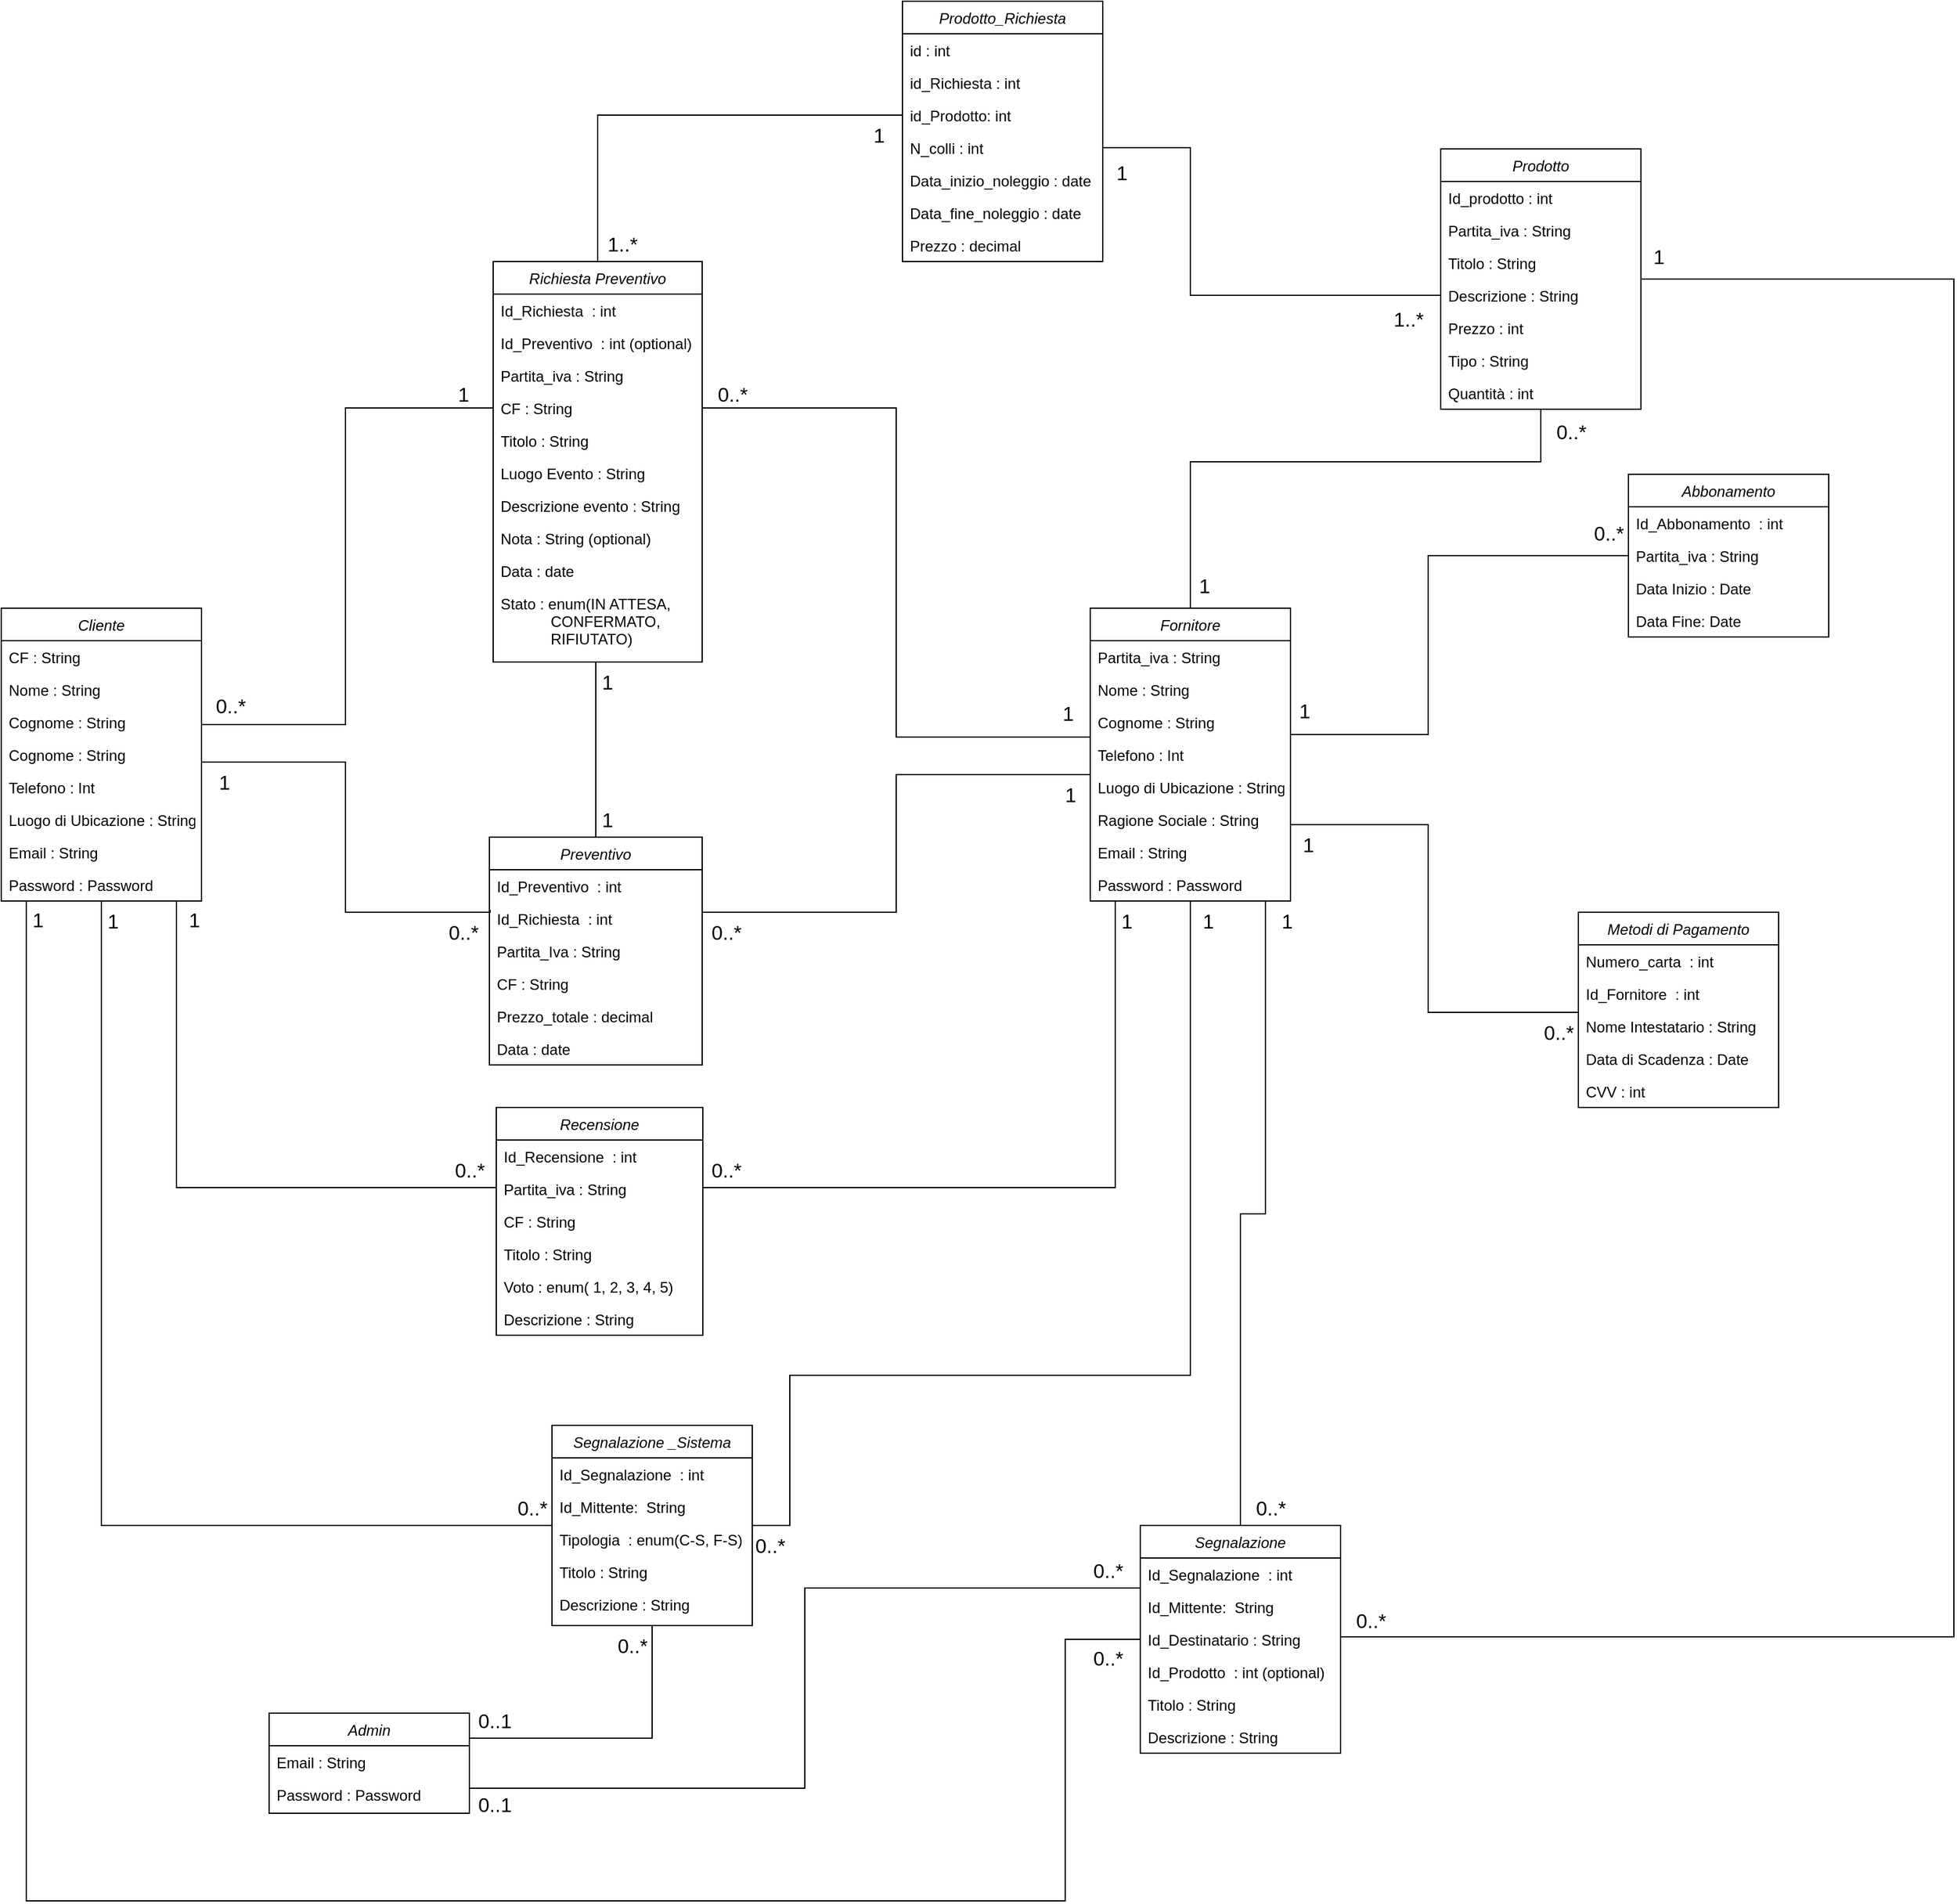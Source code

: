 <mxfile version="13.10.5" type="device"><diagram id="C5RBs43oDa-KdzZeNtuy" name="Page-1"><mxGraphModel dx="450" dy="1477" grid="1" gridSize="10" guides="1" tooltips="1" connect="1" arrows="1" fold="1" page="1" pageScale="1" pageWidth="827" pageHeight="1169" math="0" shadow="0"><root><mxCell id="WIyWlLk6GJQsqaUBKTNV-0"/><mxCell id="WIyWlLk6GJQsqaUBKTNV-1" parent="WIyWlLk6GJQsqaUBKTNV-0"/><mxCell id="GUGmf3z8xunz5VUkyLIj-0" style="edgeStyle=orthogonalEdgeStyle;rounded=0;orthogonalLoop=1;jettySize=auto;html=1;endArrow=none;endFill=0;entryX=0;entryY=0.5;entryDx=0;entryDy=0;" parent="WIyWlLk6GJQsqaUBKTNV-1" source="GUGmf3z8xunz5VUkyLIj-3" target="GUGmf3z8xunz5VUkyLIj-60" edge="1"><mxGeometry relative="1" as="geometry"><mxPoint x="300" y="-60" as="targetPoint"/><Array as="points"><mxPoint x="295" y="130"/><mxPoint x="295" y="-123"/></Array></mxGeometry></mxCell><mxCell id="pUUQwRnZ46VGnBZ6rG_j-42" value="&lt;span style=&quot;font-size: 16px&quot;&gt;0..*&lt;/span&gt;" style="edgeLabel;html=1;align=center;verticalAlign=middle;resizable=0;points=[];" vertex="1" connectable="0" parent="GUGmf3z8xunz5VUkyLIj-0"><mxGeometry x="-0.63" relative="1" as="geometry"><mxPoint x="-67.06" y="-15" as="offset"/></mxGeometry></mxCell><mxCell id="pUUQwRnZ46VGnBZ6rG_j-1" style="edgeStyle=orthogonalEdgeStyle;rounded=0;orthogonalLoop=1;jettySize=auto;html=1;entryX=0.003;entryY=0.231;entryDx=0;entryDy=0;endArrow=none;endFill=0;exitX=1;exitY=0.115;exitDx=0;exitDy=0;exitPerimeter=0;entryPerimeter=0;" edge="1" parent="WIyWlLk6GJQsqaUBKTNV-1" source="GUGmf3z8xunz5VUkyLIj-8" target="GUGmf3z8xunz5VUkyLIj-67"><mxGeometry relative="1" as="geometry"><Array as="points"><mxPoint x="180" y="160"/><mxPoint x="295" y="160"/><mxPoint x="295" y="280"/><mxPoint x="411" y="280"/></Array></mxGeometry></mxCell><mxCell id="pUUQwRnZ46VGnBZ6rG_j-9" style="edgeStyle=orthogonalEdgeStyle;rounded=0;orthogonalLoop=1;jettySize=auto;html=1;endArrow=none;endFill=0;" edge="1" parent="WIyWlLk6GJQsqaUBKTNV-1" source="GUGmf3z8xunz5VUkyLIj-3" target="GUGmf3z8xunz5VUkyLIj-77"><mxGeometry relative="1" as="geometry"><Array as="points"><mxPoint x="160" y="500"/></Array></mxGeometry></mxCell><mxCell id="pUUQwRnZ46VGnBZ6rG_j-29" style="edgeStyle=orthogonalEdgeStyle;rounded=0;orthogonalLoop=1;jettySize=auto;html=1;endArrow=none;endFill=0;" edge="1" parent="WIyWlLk6GJQsqaUBKTNV-1" source="GUGmf3z8xunz5VUkyLIj-3" target="GUGmf3z8xunz5VUkyLIj-41"><mxGeometry relative="1" as="geometry"><Array as="points"><mxPoint x="40" y="1070"/><mxPoint x="870" y="1070"/><mxPoint x="870" y="861"/></Array></mxGeometry></mxCell><mxCell id="pUUQwRnZ46VGnBZ6rG_j-34" style="edgeStyle=orthogonalEdgeStyle;rounded=0;orthogonalLoop=1;jettySize=auto;html=1;endArrow=none;endFill=0;" edge="1" parent="WIyWlLk6GJQsqaUBKTNV-1" source="GUGmf3z8xunz5VUkyLIj-3" target="pUUQwRnZ46VGnBZ6rG_j-15"><mxGeometry relative="1" as="geometry"><Array as="points"><mxPoint x="100" y="770"/></Array></mxGeometry></mxCell><mxCell id="GUGmf3z8xunz5VUkyLIj-3" value="Cliente" style="swimlane;fontStyle=2;align=center;verticalAlign=top;childLayout=stackLayout;horizontal=1;startSize=26;horizontalStack=0;resizeParent=1;resizeLast=0;collapsible=1;marginBottom=0;rounded=0;shadow=0;strokeWidth=1;" parent="WIyWlLk6GJQsqaUBKTNV-1" vertex="1"><mxGeometry x="20" y="37" width="160" height="234" as="geometry"><mxRectangle x="20" y="37" width="160" height="26" as="alternateBounds"/></mxGeometry></mxCell><mxCell id="GUGmf3z8xunz5VUkyLIj-4" value="CF : String&#10;" style="text;align=left;verticalAlign=top;spacingLeft=4;spacingRight=4;overflow=hidden;rotatable=0;points=[[0,0.5],[1,0.5]];portConstraint=eastwest;rounded=0;shadow=0;html=0;" parent="GUGmf3z8xunz5VUkyLIj-3" vertex="1"><mxGeometry y="26" width="160" height="26" as="geometry"/></mxCell><mxCell id="GUGmf3z8xunz5VUkyLIj-5" value="Nome : String" style="text;align=left;verticalAlign=top;spacingLeft=4;spacingRight=4;overflow=hidden;rotatable=0;points=[[0,0.5],[1,0.5]];portConstraint=eastwest;rounded=0;shadow=0;html=0;" parent="GUGmf3z8xunz5VUkyLIj-3" vertex="1"><mxGeometry y="52" width="160" height="26" as="geometry"/></mxCell><mxCell id="GUGmf3z8xunz5VUkyLIj-6" value="Cognome : String&#10;" style="text;align=left;verticalAlign=top;spacingLeft=4;spacingRight=4;overflow=hidden;rotatable=0;points=[[0,0.5],[1,0.5]];portConstraint=eastwest;rounded=0;shadow=0;html=0;" parent="GUGmf3z8xunz5VUkyLIj-3" vertex="1"><mxGeometry y="78" width="160" height="26" as="geometry"/></mxCell><mxCell id="pUUQwRnZ46VGnBZ6rG_j-44" value="Cognome : String&#10;" style="text;align=left;verticalAlign=top;spacingLeft=4;spacingRight=4;overflow=hidden;rotatable=0;points=[[0,0.5],[1,0.5]];portConstraint=eastwest;rounded=0;shadow=0;html=0;" vertex="1" parent="GUGmf3z8xunz5VUkyLIj-3"><mxGeometry y="104" width="160" height="26" as="geometry"/></mxCell><mxCell id="GUGmf3z8xunz5VUkyLIj-7" value="Telefono : Int&#10;" style="text;align=left;verticalAlign=top;spacingLeft=4;spacingRight=4;overflow=hidden;rotatable=0;points=[[0,0.5],[1,0.5]];portConstraint=eastwest;rounded=0;shadow=0;html=0;" parent="GUGmf3z8xunz5VUkyLIj-3" vertex="1"><mxGeometry y="130" width="160" height="26" as="geometry"/></mxCell><mxCell id="GUGmf3z8xunz5VUkyLIj-8" value="Luogo di Ubicazione : String&#10;" style="text;align=left;verticalAlign=top;spacingLeft=4;spacingRight=4;overflow=hidden;rotatable=0;points=[[0,0.5],[1,0.5]];portConstraint=eastwest;rounded=0;shadow=0;html=0;" parent="GUGmf3z8xunz5VUkyLIj-3" vertex="1"><mxGeometry y="156" width="160" height="26" as="geometry"/></mxCell><mxCell id="GUGmf3z8xunz5VUkyLIj-9" value="Email : String&#10;" style="text;align=left;verticalAlign=top;spacingLeft=4;spacingRight=4;overflow=hidden;rotatable=0;points=[[0,0.5],[1,0.5]];portConstraint=eastwest;rounded=0;shadow=0;html=0;" parent="GUGmf3z8xunz5VUkyLIj-3" vertex="1"><mxGeometry y="182" width="160" height="26" as="geometry"/></mxCell><mxCell id="GUGmf3z8xunz5VUkyLIj-10" value="Password : Password" style="text;align=left;verticalAlign=top;spacingLeft=4;spacingRight=4;overflow=hidden;rotatable=0;points=[[0,0.5],[1,0.5]];portConstraint=eastwest;rounded=0;shadow=0;html=0;" parent="GUGmf3z8xunz5VUkyLIj-3" vertex="1"><mxGeometry y="208" width="160" height="26" as="geometry"/></mxCell><mxCell id="GUGmf3z8xunz5VUkyLIj-11" style="edgeStyle=orthogonalEdgeStyle;rounded=0;orthogonalLoop=1;jettySize=auto;html=1;entryX=1;entryY=0.5;entryDx=0;entryDy=0;endArrow=none;endFill=0;" parent="WIyWlLk6GJQsqaUBKTNV-1" source="GUGmf3z8xunz5VUkyLIj-14" target="GUGmf3z8xunz5VUkyLIj-67" edge="1"><mxGeometry relative="1" as="geometry"><Array as="points"><mxPoint x="735" y="170"/><mxPoint x="735" y="280"/><mxPoint x="580" y="280"/></Array></mxGeometry></mxCell><mxCell id="GUGmf3z8xunz5VUkyLIj-12" style="edgeStyle=orthogonalEdgeStyle;rounded=0;orthogonalLoop=1;jettySize=auto;html=1;endArrow=none;endFill=0;entryX=0;entryY=0.5;entryDx=0;entryDy=0;" parent="WIyWlLk6GJQsqaUBKTNV-1" target="GUGmf3z8xunz5VUkyLIj-34" edge="1"><mxGeometry relative="1" as="geometry"><mxPoint x="1050" y="138" as="sourcePoint"/><mxPoint x="1318" y="-10" as="targetPoint"/><Array as="points"><mxPoint x="1160" y="138"/><mxPoint x="1160" y="-5"/><mxPoint x="1320" y="-5"/></Array></mxGeometry></mxCell><mxCell id="pUUQwRnZ46VGnBZ6rG_j-2" style="edgeStyle=orthogonalEdgeStyle;rounded=0;orthogonalLoop=1;jettySize=auto;html=1;endArrow=none;endFill=0;exitX=0;exitY=0.5;exitDx=0;exitDy=0;entryX=1;entryY=0.5;entryDx=0;entryDy=0;" edge="1" parent="WIyWlLk6GJQsqaUBKTNV-1" source="GUGmf3z8xunz5VUkyLIj-17" target="GUGmf3z8xunz5VUkyLIj-60"><mxGeometry relative="1" as="geometry"><mxPoint x="585" y="-123" as="targetPoint"/><Array as="points"><mxPoint x="890" y="140"/><mxPoint x="735" y="140"/><mxPoint x="735" y="-123"/></Array></mxGeometry></mxCell><mxCell id="pUUQwRnZ46VGnBZ6rG_j-8" style="edgeStyle=orthogonalEdgeStyle;rounded=0;orthogonalLoop=1;jettySize=auto;html=1;endArrow=none;endFill=0;" edge="1" parent="WIyWlLk6GJQsqaUBKTNV-1" source="GUGmf3z8xunz5VUkyLIj-14" target="GUGmf3z8xunz5VUkyLIj-25"><mxGeometry relative="1" as="geometry"><Array as="points"><mxPoint x="970" y="-80"/><mxPoint x="1250" y="-80"/></Array></mxGeometry></mxCell><mxCell id="pUUQwRnZ46VGnBZ6rG_j-10" style="edgeStyle=orthogonalEdgeStyle;rounded=0;orthogonalLoop=1;jettySize=auto;html=1;endArrow=none;endFill=0;" edge="1" parent="WIyWlLk6GJQsqaUBKTNV-1" source="GUGmf3z8xunz5VUkyLIj-14" target="GUGmf3z8xunz5VUkyLIj-77"><mxGeometry relative="1" as="geometry"><Array as="points"><mxPoint x="910" y="500"/></Array></mxGeometry></mxCell><mxCell id="pUUQwRnZ46VGnBZ6rG_j-32" style="edgeStyle=orthogonalEdgeStyle;rounded=0;orthogonalLoop=1;jettySize=auto;html=1;endArrow=none;endFill=0;" edge="1" parent="WIyWlLk6GJQsqaUBKTNV-1" source="GUGmf3z8xunz5VUkyLIj-14" target="GUGmf3z8xunz5VUkyLIj-41"><mxGeometry relative="1" as="geometry"><Array as="points"><mxPoint x="1030" y="521"/><mxPoint x="1010" y="521"/></Array></mxGeometry></mxCell><mxCell id="pUUQwRnZ46VGnBZ6rG_j-33" style="edgeStyle=orthogonalEdgeStyle;rounded=0;orthogonalLoop=1;jettySize=auto;html=1;endArrow=none;endFill=0;" edge="1" parent="WIyWlLk6GJQsqaUBKTNV-1" source="GUGmf3z8xunz5VUkyLIj-14" target="pUUQwRnZ46VGnBZ6rG_j-15"><mxGeometry relative="1" as="geometry"><Array as="points"><mxPoint x="970" y="650"/><mxPoint x="650" y="650"/><mxPoint x="650" y="770"/></Array></mxGeometry></mxCell><mxCell id="GUGmf3z8xunz5VUkyLIj-14" value="Fornitore" style="swimlane;fontStyle=2;align=center;verticalAlign=top;childLayout=stackLayout;horizontal=1;startSize=26;horizontalStack=0;resizeParent=1;resizeLast=0;collapsible=1;marginBottom=0;rounded=0;shadow=0;strokeWidth=1;" parent="WIyWlLk6GJQsqaUBKTNV-1" vertex="1"><mxGeometry x="890" y="37" width="160" height="234" as="geometry"><mxRectangle x="890" y="37" width="160" height="26" as="alternateBounds"/></mxGeometry></mxCell><mxCell id="GUGmf3z8xunz5VUkyLIj-15" value="Partita_iva : String&#10;" style="text;align=left;verticalAlign=top;spacingLeft=4;spacingRight=4;overflow=hidden;rotatable=0;points=[[0,0.5],[1,0.5]];portConstraint=eastwest;rounded=0;shadow=0;html=0;" parent="GUGmf3z8xunz5VUkyLIj-14" vertex="1"><mxGeometry y="26" width="160" height="26" as="geometry"/></mxCell><mxCell id="GUGmf3z8xunz5VUkyLIj-16" value="Nome : String" style="text;align=left;verticalAlign=top;spacingLeft=4;spacingRight=4;overflow=hidden;rotatable=0;points=[[0,0.5],[1,0.5]];portConstraint=eastwest;rounded=0;shadow=0;html=0;" parent="GUGmf3z8xunz5VUkyLIj-14" vertex="1"><mxGeometry y="52" width="160" height="26" as="geometry"/></mxCell><mxCell id="GUGmf3z8xunz5VUkyLIj-17" value="Cognome : String&#10;" style="text;align=left;verticalAlign=top;spacingLeft=4;spacingRight=4;overflow=hidden;rotatable=0;points=[[0,0.5],[1,0.5]];portConstraint=eastwest;rounded=0;shadow=0;html=0;" parent="GUGmf3z8xunz5VUkyLIj-14" vertex="1"><mxGeometry y="78" width="160" height="26" as="geometry"/></mxCell><mxCell id="GUGmf3z8xunz5VUkyLIj-18" value="Telefono : Int&#10;" style="text;align=left;verticalAlign=top;spacingLeft=4;spacingRight=4;overflow=hidden;rotatable=0;points=[[0,0.5],[1,0.5]];portConstraint=eastwest;rounded=0;shadow=0;html=0;" parent="GUGmf3z8xunz5VUkyLIj-14" vertex="1"><mxGeometry y="104" width="160" height="26" as="geometry"/></mxCell><mxCell id="GUGmf3z8xunz5VUkyLIj-19" value="Luogo di Ubicazione : String&#10;" style="text;align=left;verticalAlign=top;spacingLeft=4;spacingRight=4;overflow=hidden;rotatable=0;points=[[0,0.5],[1,0.5]];portConstraint=eastwest;rounded=0;shadow=0;html=0;" parent="GUGmf3z8xunz5VUkyLIj-14" vertex="1"><mxGeometry y="130" width="160" height="26" as="geometry"/></mxCell><mxCell id="GUGmf3z8xunz5VUkyLIj-20" value="Ragione Sociale : String&#10;" style="text;align=left;verticalAlign=top;spacingLeft=4;spacingRight=4;overflow=hidden;rotatable=0;points=[[0,0.5],[1,0.5]];portConstraint=eastwest;rounded=0;shadow=0;html=0;" parent="GUGmf3z8xunz5VUkyLIj-14" vertex="1"><mxGeometry y="156" width="160" height="26" as="geometry"/></mxCell><mxCell id="GUGmf3z8xunz5VUkyLIj-21" value="Email : String&#10;" style="text;align=left;verticalAlign=top;spacingLeft=4;spacingRight=4;overflow=hidden;rotatable=0;points=[[0,0.5],[1,0.5]];portConstraint=eastwest;rounded=0;shadow=0;html=0;" parent="GUGmf3z8xunz5VUkyLIj-14" vertex="1"><mxGeometry y="182" width="160" height="26" as="geometry"/></mxCell><mxCell id="GUGmf3z8xunz5VUkyLIj-22" value="Password : Password" style="text;align=left;verticalAlign=top;spacingLeft=4;spacingRight=4;overflow=hidden;rotatable=0;points=[[0,0.5],[1,0.5]];portConstraint=eastwest;rounded=0;shadow=0;html=0;" parent="GUGmf3z8xunz5VUkyLIj-14" vertex="1"><mxGeometry y="208" width="160" height="26" as="geometry"/></mxCell><mxCell id="pUUQwRnZ46VGnBZ6rG_j-31" style="edgeStyle=orthogonalEdgeStyle;rounded=0;orthogonalLoop=1;jettySize=auto;html=1;entryX=1;entryY=0.5;entryDx=0;entryDy=0;endArrow=none;endFill=0;" edge="1" parent="WIyWlLk6GJQsqaUBKTNV-1" source="GUGmf3z8xunz5VUkyLIj-25" target="GUGmf3z8xunz5VUkyLIj-42"><mxGeometry relative="1" as="geometry"><Array as="points"><mxPoint x="1580" y="-226"/><mxPoint x="1580" y="859"/></Array></mxGeometry></mxCell><mxCell id="GUGmf3z8xunz5VUkyLIj-25" value="Prodotto" style="swimlane;fontStyle=2;align=center;verticalAlign=top;childLayout=stackLayout;horizontal=1;startSize=26;horizontalStack=0;resizeParent=1;resizeLast=0;collapsible=1;marginBottom=0;rounded=0;shadow=0;strokeWidth=1;" parent="WIyWlLk6GJQsqaUBKTNV-1" vertex="1"><mxGeometry x="1170" y="-330" width="160" height="208" as="geometry"><mxRectangle x="630" y="480" width="160" height="26" as="alternateBounds"/></mxGeometry></mxCell><mxCell id="GUGmf3z8xunz5VUkyLIj-26" value="Id_prodotto : int" style="text;align=left;verticalAlign=top;spacingLeft=4;spacingRight=4;overflow=hidden;rotatable=0;points=[[0,0.5],[1,0.5]];portConstraint=eastwest;" parent="GUGmf3z8xunz5VUkyLIj-25" vertex="1"><mxGeometry y="26" width="160" height="26" as="geometry"/></mxCell><mxCell id="pUUQwRnZ46VGnBZ6rG_j-14" value="Partita_iva : String" style="text;align=left;verticalAlign=top;spacingLeft=4;spacingRight=4;overflow=hidden;rotatable=0;points=[[0,0.5],[1,0.5]];portConstraint=eastwest;rounded=0;shadow=0;html=0;" vertex="1" parent="GUGmf3z8xunz5VUkyLIj-25"><mxGeometry y="52" width="160" height="26" as="geometry"/></mxCell><mxCell id="GUGmf3z8xunz5VUkyLIj-27" value="Titolo : String" style="text;align=left;verticalAlign=top;spacingLeft=4;spacingRight=4;overflow=hidden;rotatable=0;points=[[0,0.5],[1,0.5]];portConstraint=eastwest;rounded=0;shadow=0;html=0;" parent="GUGmf3z8xunz5VUkyLIj-25" vertex="1"><mxGeometry y="78" width="160" height="26" as="geometry"/></mxCell><mxCell id="GUGmf3z8xunz5VUkyLIj-28" value="Descrizione : String&#10;" style="text;align=left;verticalAlign=top;spacingLeft=4;spacingRight=4;overflow=hidden;rotatable=0;points=[[0,0.5],[1,0.5]];portConstraint=eastwest;rounded=0;shadow=0;html=0;" parent="GUGmf3z8xunz5VUkyLIj-25" vertex="1"><mxGeometry y="104" width="160" height="26" as="geometry"/></mxCell><mxCell id="GUGmf3z8xunz5VUkyLIj-29" value="Prezzo : int" style="text;align=left;verticalAlign=top;spacingLeft=4;spacingRight=4;overflow=hidden;rotatable=0;points=[[0,0.5],[1,0.5]];portConstraint=eastwest;rounded=0;shadow=0;html=0;" parent="GUGmf3z8xunz5VUkyLIj-25" vertex="1"><mxGeometry y="130" width="160" height="26" as="geometry"/></mxCell><mxCell id="GUGmf3z8xunz5VUkyLIj-30" value="Tipo : String" style="text;align=left;verticalAlign=top;spacingLeft=4;spacingRight=4;overflow=hidden;rotatable=0;points=[[0,0.5],[1,0.5]];portConstraint=eastwest;rounded=0;shadow=0;html=0;" parent="GUGmf3z8xunz5VUkyLIj-25" vertex="1"><mxGeometry y="156" width="160" height="26" as="geometry"/></mxCell><mxCell id="GUGmf3z8xunz5VUkyLIj-31" value="Quantità : int" style="text;align=left;verticalAlign=top;spacingLeft=4;spacingRight=4;overflow=hidden;rotatable=0;points=[[0,0.5],[1,0.5]];portConstraint=eastwest;rounded=0;shadow=0;html=0;" parent="GUGmf3z8xunz5VUkyLIj-25" vertex="1"><mxGeometry y="182" width="160" height="26" as="geometry"/></mxCell><mxCell id="GUGmf3z8xunz5VUkyLIj-32" value="Abbonamento" style="swimlane;fontStyle=2;align=center;verticalAlign=top;childLayout=stackLayout;horizontal=1;startSize=26;horizontalStack=0;resizeParent=1;resizeLast=0;collapsible=1;marginBottom=0;rounded=0;shadow=0;strokeWidth=1;" parent="WIyWlLk6GJQsqaUBKTNV-1" vertex="1"><mxGeometry x="1320" y="-70" width="160" height="130" as="geometry"><mxRectangle x="1280" width="160" height="26" as="alternateBounds"/></mxGeometry></mxCell><mxCell id="GUGmf3z8xunz5VUkyLIj-33" value="Id_Abbonamento  : int" style="text;align=left;verticalAlign=top;spacingLeft=4;spacingRight=4;overflow=hidden;rotatable=0;points=[[0,0.5],[1,0.5]];portConstraint=eastwest;" parent="GUGmf3z8xunz5VUkyLIj-32" vertex="1"><mxGeometry y="26" width="160" height="26" as="geometry"/></mxCell><mxCell id="GUGmf3z8xunz5VUkyLIj-34" value="Partita_iva : String&#10;" style="text;align=left;verticalAlign=top;spacingLeft=4;spacingRight=4;overflow=hidden;rotatable=0;points=[[0,0.5],[1,0.5]];portConstraint=eastwest;" parent="GUGmf3z8xunz5VUkyLIj-32" vertex="1"><mxGeometry y="52" width="160" height="26" as="geometry"/></mxCell><mxCell id="GUGmf3z8xunz5VUkyLIj-35" value="Data Inizio : Date" style="text;align=left;verticalAlign=top;spacingLeft=4;spacingRight=4;overflow=hidden;rotatable=0;points=[[0,0.5],[1,0.5]];portConstraint=eastwest;rounded=0;shadow=0;html=0;" parent="GUGmf3z8xunz5VUkyLIj-32" vertex="1"><mxGeometry y="78" width="160" height="26" as="geometry"/></mxCell><mxCell id="GUGmf3z8xunz5VUkyLIj-36" value="Data Fine: Date" style="text;align=left;verticalAlign=top;spacingLeft=4;spacingRight=4;overflow=hidden;rotatable=0;points=[[0,0.5],[1,0.5]];portConstraint=eastwest;rounded=0;shadow=0;html=0;" parent="GUGmf3z8xunz5VUkyLIj-32" vertex="1"><mxGeometry y="104" width="160" height="26" as="geometry"/></mxCell><mxCell id="pUUQwRnZ46VGnBZ6rG_j-28" style="edgeStyle=orthogonalEdgeStyle;rounded=0;orthogonalLoop=1;jettySize=auto;html=1;endArrow=none;endFill=0;exitX=1;exitY=0.25;exitDx=0;exitDy=0;" edge="1" parent="WIyWlLk6GJQsqaUBKTNV-1" source="GUGmf3z8xunz5VUkyLIj-38" target="pUUQwRnZ46VGnBZ6rG_j-15"><mxGeometry relative="1" as="geometry"><Array as="points"><mxPoint x="540" y="940"/></Array></mxGeometry></mxCell><mxCell id="pUUQwRnZ46VGnBZ6rG_j-35" style="edgeStyle=orthogonalEdgeStyle;rounded=0;orthogonalLoop=1;jettySize=auto;html=1;endArrow=none;endFill=0;" edge="1" parent="WIyWlLk6GJQsqaUBKTNV-1" source="GUGmf3z8xunz5VUkyLIj-38" target="GUGmf3z8xunz5VUkyLIj-41"><mxGeometry relative="1" as="geometry"><Array as="points"><mxPoint x="662" y="980"/><mxPoint x="662" y="820"/></Array></mxGeometry></mxCell><mxCell id="GUGmf3z8xunz5VUkyLIj-38" value="Admin" style="swimlane;fontStyle=2;align=center;verticalAlign=top;childLayout=stackLayout;horizontal=1;startSize=26;horizontalStack=0;resizeParent=1;resizeLast=0;collapsible=1;marginBottom=0;rounded=0;shadow=0;strokeWidth=1;" parent="WIyWlLk6GJQsqaUBKTNV-1" vertex="1"><mxGeometry x="234" y="920" width="160" height="80" as="geometry"><mxRectangle x="40" y="600" width="160" height="26" as="alternateBounds"/></mxGeometry></mxCell><mxCell id="GUGmf3z8xunz5VUkyLIj-39" value="Email : String&#10;" style="text;align=left;verticalAlign=top;spacingLeft=4;spacingRight=4;overflow=hidden;rotatable=0;points=[[0,0.5],[1,0.5]];portConstraint=eastwest;rounded=0;shadow=0;html=0;" parent="GUGmf3z8xunz5VUkyLIj-38" vertex="1"><mxGeometry y="26" width="160" height="26" as="geometry"/></mxCell><mxCell id="GUGmf3z8xunz5VUkyLIj-40" value="Password : Password" style="text;align=left;verticalAlign=top;spacingLeft=4;spacingRight=4;overflow=hidden;rotatable=0;points=[[0,0.5],[1,0.5]];portConstraint=eastwest;rounded=0;shadow=0;html=0;" parent="GUGmf3z8xunz5VUkyLIj-38" vertex="1"><mxGeometry y="52" width="160" height="26" as="geometry"/></mxCell><mxCell id="GUGmf3z8xunz5VUkyLIj-41" value="Segnalazione" style="swimlane;fontStyle=2;align=center;verticalAlign=top;childLayout=stackLayout;horizontal=1;startSize=26;horizontalStack=0;resizeParent=1;resizeLast=0;collapsible=1;marginBottom=0;rounded=0;shadow=0;strokeWidth=1;" parent="WIyWlLk6GJQsqaUBKTNV-1" vertex="1"><mxGeometry x="930" y="770" width="160" height="182" as="geometry"><mxRectangle x="370" y="720" width="160" height="26" as="alternateBounds"/></mxGeometry></mxCell><mxCell id="GUGmf3z8xunz5VUkyLIj-42" value="Id_Segnalazione  : int" style="text;align=left;verticalAlign=top;spacingLeft=4;spacingRight=4;overflow=hidden;rotatable=0;points=[[0,0.5],[1,0.5]];portConstraint=eastwest;" parent="GUGmf3z8xunz5VUkyLIj-41" vertex="1"><mxGeometry y="26" width="160" height="26" as="geometry"/></mxCell><mxCell id="GUGmf3z8xunz5VUkyLIj-44" value="Id_Mittente:  String" style="text;align=left;verticalAlign=top;spacingLeft=4;spacingRight=4;overflow=hidden;rotatable=0;points=[[0,0.5],[1,0.5]];portConstraint=eastwest;" parent="GUGmf3z8xunz5VUkyLIj-41" vertex="1"><mxGeometry y="52" width="160" height="26" as="geometry"/></mxCell><mxCell id="GUGmf3z8xunz5VUkyLIj-43" value="Id_Destinatario : String" style="text;align=left;verticalAlign=top;spacingLeft=4;spacingRight=4;overflow=hidden;rotatable=0;points=[[0,0.5],[1,0.5]];portConstraint=eastwest;" parent="GUGmf3z8xunz5VUkyLIj-41" vertex="1"><mxGeometry y="78" width="160" height="26" as="geometry"/></mxCell><mxCell id="GUGmf3z8xunz5VUkyLIj-45" value="Id_Prodotto  : int (optional)" style="text;align=left;verticalAlign=top;spacingLeft=4;spacingRight=4;overflow=hidden;rotatable=0;points=[[0,0.5],[1,0.5]];portConstraint=eastwest;" parent="GUGmf3z8xunz5VUkyLIj-41" vertex="1"><mxGeometry y="104" width="160" height="26" as="geometry"/></mxCell><mxCell id="GUGmf3z8xunz5VUkyLIj-46" value="Titolo : String" style="text;align=left;verticalAlign=top;spacingLeft=4;spacingRight=4;overflow=hidden;rotatable=0;points=[[0,0.5],[1,0.5]];portConstraint=eastwest;" parent="GUGmf3z8xunz5VUkyLIj-41" vertex="1"><mxGeometry y="130" width="160" height="26" as="geometry"/></mxCell><mxCell id="GUGmf3z8xunz5VUkyLIj-47" value="Descrizione : String" style="text;align=left;verticalAlign=top;spacingLeft=4;spacingRight=4;overflow=hidden;rotatable=0;points=[[0,0.5],[1,0.5]];portConstraint=eastwest;rounded=0;shadow=0;html=0;" parent="GUGmf3z8xunz5VUkyLIj-41" vertex="1"><mxGeometry y="156" width="160" height="26" as="geometry"/></mxCell><mxCell id="GUGmf3z8xunz5VUkyLIj-48" style="edgeStyle=orthogonalEdgeStyle;rounded=0;orthogonalLoop=1;jettySize=auto;html=1;entryX=1;entryY=0.75;entryDx=0;entryDy=0;endArrow=none;endFill=0;" parent="WIyWlLk6GJQsqaUBKTNV-1" source="GUGmf3z8xunz5VUkyLIj-49" target="GUGmf3z8xunz5VUkyLIj-14" edge="1"><mxGeometry relative="1" as="geometry"><Array as="points"><mxPoint x="1160" y="360"/><mxPoint x="1160" y="210"/><mxPoint x="1050" y="210"/></Array></mxGeometry></mxCell><mxCell id="GUGmf3z8xunz5VUkyLIj-49" value="Metodi di Pagamento" style="swimlane;fontStyle=2;align=center;verticalAlign=top;childLayout=stackLayout;horizontal=1;startSize=26;horizontalStack=0;resizeParent=1;resizeLast=0;collapsible=1;marginBottom=0;rounded=0;shadow=0;strokeWidth=1;" parent="WIyWlLk6GJQsqaUBKTNV-1" vertex="1"><mxGeometry x="1280" y="280" width="160" height="156" as="geometry"><mxRectangle x="1280" y="330" width="160" height="26" as="alternateBounds"/></mxGeometry></mxCell><mxCell id="GUGmf3z8xunz5VUkyLIj-50" value="Numero_carta  : int" style="text;align=left;verticalAlign=top;spacingLeft=4;spacingRight=4;overflow=hidden;rotatable=0;points=[[0,0.5],[1,0.5]];portConstraint=eastwest;" parent="GUGmf3z8xunz5VUkyLIj-49" vertex="1"><mxGeometry y="26" width="160" height="26" as="geometry"/></mxCell><mxCell id="GUGmf3z8xunz5VUkyLIj-51" value="Id_Fornitore  : int" style="text;align=left;verticalAlign=top;spacingLeft=4;spacingRight=4;overflow=hidden;rotatable=0;points=[[0,0.5],[1,0.5]];portConstraint=eastwest;" parent="GUGmf3z8xunz5VUkyLIj-49" vertex="1"><mxGeometry y="52" width="160" height="26" as="geometry"/></mxCell><mxCell id="GUGmf3z8xunz5VUkyLIj-52" value="Nome Intestatario : String" style="text;align=left;verticalAlign=top;spacingLeft=4;spacingRight=4;overflow=hidden;rotatable=0;points=[[0,0.5],[1,0.5]];portConstraint=eastwest;rounded=0;shadow=0;html=0;" parent="GUGmf3z8xunz5VUkyLIj-49" vertex="1"><mxGeometry y="78" width="160" height="26" as="geometry"/></mxCell><mxCell id="GUGmf3z8xunz5VUkyLIj-53" value="Data di Scadenza : Date" style="text;align=left;verticalAlign=top;spacingLeft=4;spacingRight=4;overflow=hidden;rotatable=0;points=[[0,0.5],[1,0.5]];portConstraint=eastwest;rounded=0;shadow=0;html=0;" parent="GUGmf3z8xunz5VUkyLIj-49" vertex="1"><mxGeometry y="104" width="160" height="26" as="geometry"/></mxCell><mxCell id="pUUQwRnZ46VGnBZ6rG_j-12" value="CVV : int" style="text;align=left;verticalAlign=top;spacingLeft=4;spacingRight=4;overflow=hidden;rotatable=0;points=[[0,0.5],[1,0.5]];portConstraint=eastwest;rounded=0;shadow=0;html=0;" vertex="1" parent="GUGmf3z8xunz5VUkyLIj-49"><mxGeometry y="130" width="160" height="26" as="geometry"/></mxCell><mxCell id="pUUQwRnZ46VGnBZ6rG_j-3" style="edgeStyle=orthogonalEdgeStyle;rounded=0;orthogonalLoop=1;jettySize=auto;html=1;entryX=0.5;entryY=0;entryDx=0;entryDy=0;endArrow=none;endFill=0;" edge="1" parent="WIyWlLk6GJQsqaUBKTNV-1" source="GUGmf3z8xunz5VUkyLIj-56" target="GUGmf3z8xunz5VUkyLIj-65"><mxGeometry relative="1" as="geometry"><Array as="points"><mxPoint x="495" y="150"/><mxPoint x="495" y="150"/></Array></mxGeometry></mxCell><mxCell id="pUUQwRnZ46VGnBZ6rG_j-4" style="edgeStyle=orthogonalEdgeStyle;rounded=0;orthogonalLoop=1;jettySize=auto;html=1;endArrow=none;endFill=0;" edge="1" parent="WIyWlLk6GJQsqaUBKTNV-1" source="GUGmf3z8xunz5VUkyLIj-56" target="GUGmf3z8xunz5VUkyLIj-72"><mxGeometry relative="1" as="geometry"/></mxCell><mxCell id="GUGmf3z8xunz5VUkyLIj-56" value="Richiesta Preventivo" style="swimlane;fontStyle=2;align=center;verticalAlign=top;childLayout=stackLayout;horizontal=1;startSize=26;horizontalStack=0;resizeParent=1;resizeLast=0;collapsible=1;marginBottom=0;rounded=0;shadow=0;strokeWidth=1;" parent="WIyWlLk6GJQsqaUBKTNV-1" vertex="1"><mxGeometry x="413" y="-240" width="167" height="320" as="geometry"><mxRectangle x="310" y="-80" width="160" height="26" as="alternateBounds"/></mxGeometry></mxCell><mxCell id="GUGmf3z8xunz5VUkyLIj-57" value="Id_Richiesta  : int" style="text;align=left;verticalAlign=top;spacingLeft=4;spacingRight=4;overflow=hidden;rotatable=0;points=[[0,0.5],[1,0.5]];portConstraint=eastwest;" parent="GUGmf3z8xunz5VUkyLIj-56" vertex="1"><mxGeometry y="26" width="167" height="26" as="geometry"/></mxCell><mxCell id="GUGmf3z8xunz5VUkyLIj-58" value="Id_Preventivo  : int (optional)" style="text;align=left;verticalAlign=top;spacingLeft=4;spacingRight=4;overflow=hidden;rotatable=0;points=[[0,0.5],[1,0.5]];portConstraint=eastwest;" parent="GUGmf3z8xunz5VUkyLIj-56" vertex="1"><mxGeometry y="52" width="167" height="26" as="geometry"/></mxCell><mxCell id="GUGmf3z8xunz5VUkyLIj-59" value="Partita_iva : String&#10;" style="text;align=left;verticalAlign=top;spacingLeft=4;spacingRight=4;overflow=hidden;rotatable=0;points=[[0,0.5],[1,0.5]];portConstraint=eastwest;" parent="GUGmf3z8xunz5VUkyLIj-56" vertex="1"><mxGeometry y="78" width="167" height="26" as="geometry"/></mxCell><mxCell id="GUGmf3z8xunz5VUkyLIj-60" value="CF : String" style="text;align=left;verticalAlign=top;spacingLeft=4;spacingRight=4;overflow=hidden;rotatable=0;points=[[0,0.5],[1,0.5]];portConstraint=eastwest;" parent="GUGmf3z8xunz5VUkyLIj-56" vertex="1"><mxGeometry y="104" width="167" height="26" as="geometry"/></mxCell><mxCell id="GUGmf3z8xunz5VUkyLIj-61" value="Titolo : String" style="text;align=left;verticalAlign=top;spacingLeft=4;spacingRight=4;overflow=hidden;rotatable=0;points=[[0,0.5],[1,0.5]];portConstraint=eastwest;rounded=0;shadow=0;html=0;" parent="GUGmf3z8xunz5VUkyLIj-56" vertex="1"><mxGeometry y="130" width="167" height="26" as="geometry"/></mxCell><mxCell id="GUGmf3z8xunz5VUkyLIj-62" value="Luogo Evento : String " style="text;align=left;verticalAlign=top;spacingLeft=4;spacingRight=4;overflow=hidden;rotatable=0;points=[[0,0.5],[1,0.5]];portConstraint=eastwest;rounded=0;shadow=0;html=0;" parent="GUGmf3z8xunz5VUkyLIj-56" vertex="1"><mxGeometry y="156" width="167" height="26" as="geometry"/></mxCell><mxCell id="GUGmf3z8xunz5VUkyLIj-63" value="Descrizione evento : String" style="text;align=left;verticalAlign=top;spacingLeft=4;spacingRight=4;overflow=hidden;rotatable=0;points=[[0,0.5],[1,0.5]];portConstraint=eastwest;rounded=0;shadow=0;html=0;" parent="GUGmf3z8xunz5VUkyLIj-56" vertex="1"><mxGeometry y="182" width="167" height="26" as="geometry"/></mxCell><mxCell id="GUGmf3z8xunz5VUkyLIj-64" value="Nota : String (optional)" style="text;align=left;verticalAlign=top;spacingLeft=4;spacingRight=4;overflow=hidden;rotatable=0;points=[[0,0.5],[1,0.5]];portConstraint=eastwest;rounded=0;shadow=0;html=0;" parent="GUGmf3z8xunz5VUkyLIj-56" vertex="1"><mxGeometry y="208" width="167" height="26" as="geometry"/></mxCell><mxCell id="pUUQwRnZ46VGnBZ6rG_j-47" value="Data : date" style="text;align=left;verticalAlign=top;spacingLeft=4;spacingRight=4;overflow=hidden;rotatable=0;points=[[0,0.5],[1,0.5]];portConstraint=eastwest;rounded=0;shadow=0;html=0;" vertex="1" parent="GUGmf3z8xunz5VUkyLIj-56"><mxGeometry y="234" width="167" height="26" as="geometry"/></mxCell><mxCell id="pUUQwRnZ46VGnBZ6rG_j-38" value="Stato : enum(IN ATTESA, &#10;            CONFERMATO, &#10;            RIFIUTATO)" style="text;align=left;verticalAlign=top;spacingLeft=4;spacingRight=4;overflow=hidden;rotatable=0;points=[[0,0.5],[1,0.5]];portConstraint=eastwest;rounded=0;shadow=0;html=0;" vertex="1" parent="GUGmf3z8xunz5VUkyLIj-56"><mxGeometry y="260" width="167" height="56" as="geometry"/></mxCell><mxCell id="GUGmf3z8xunz5VUkyLIj-65" value="Preventivo" style="swimlane;fontStyle=2;align=center;verticalAlign=top;childLayout=stackLayout;horizontal=1;startSize=26;horizontalStack=0;resizeParent=1;resizeLast=0;collapsible=1;marginBottom=0;rounded=0;shadow=0;strokeWidth=1;" parent="WIyWlLk6GJQsqaUBKTNV-1" vertex="1"><mxGeometry x="410" y="220" width="170" height="182" as="geometry"><mxRectangle x="580" y="-80" width="160" height="26" as="alternateBounds"/></mxGeometry></mxCell><mxCell id="GUGmf3z8xunz5VUkyLIj-66" value="Id_Preventivo  : int" style="text;align=left;verticalAlign=top;spacingLeft=4;spacingRight=4;overflow=hidden;rotatable=0;points=[[0,0.5],[1,0.5]];portConstraint=eastwest;" parent="GUGmf3z8xunz5VUkyLIj-65" vertex="1"><mxGeometry y="26" width="170" height="26" as="geometry"/></mxCell><mxCell id="GUGmf3z8xunz5VUkyLIj-67" value="Id_Richiesta  : int " style="text;align=left;verticalAlign=top;spacingLeft=4;spacingRight=4;overflow=hidden;rotatable=0;points=[[0,0.5],[1,0.5]];portConstraint=eastwest;" parent="GUGmf3z8xunz5VUkyLIj-65" vertex="1"><mxGeometry y="52" width="170" height="26" as="geometry"/></mxCell><mxCell id="pUUQwRnZ46VGnBZ6rG_j-36" value="Partita_Iva : String" style="text;align=left;verticalAlign=top;spacingLeft=4;spacingRight=4;overflow=hidden;rotatable=0;points=[[0,0.5],[1,0.5]];portConstraint=eastwest;rounded=0;shadow=0;html=0;" vertex="1" parent="GUGmf3z8xunz5VUkyLIj-65"><mxGeometry y="78" width="170" height="26" as="geometry"/></mxCell><mxCell id="GUGmf3z8xunz5VUkyLIj-68" value="CF : String" style="text;align=left;verticalAlign=top;spacingLeft=4;spacingRight=4;overflow=hidden;rotatable=0;points=[[0,0.5],[1,0.5]];portConstraint=eastwest;rounded=0;shadow=0;html=0;" parent="GUGmf3z8xunz5VUkyLIj-65" vertex="1"><mxGeometry y="104" width="170" height="26" as="geometry"/></mxCell><mxCell id="pUUQwRnZ46VGnBZ6rG_j-37" value="Prezzo_totale : decimal" style="text;align=left;verticalAlign=top;spacingLeft=4;spacingRight=4;overflow=hidden;rotatable=0;points=[[0,0.5],[1,0.5]];portConstraint=eastwest;rounded=0;shadow=0;html=0;" vertex="1" parent="GUGmf3z8xunz5VUkyLIj-65"><mxGeometry y="130" width="170" height="26" as="geometry"/></mxCell><mxCell id="pUUQwRnZ46VGnBZ6rG_j-41" value="Data : date" style="text;align=left;verticalAlign=top;spacingLeft=4;spacingRight=4;overflow=hidden;rotatable=0;points=[[0,0.5],[1,0.5]];portConstraint=eastwest;rounded=0;shadow=0;html=0;" vertex="1" parent="GUGmf3z8xunz5VUkyLIj-65"><mxGeometry y="156" width="170" height="26" as="geometry"/></mxCell><mxCell id="pUUQwRnZ46VGnBZ6rG_j-5" style="edgeStyle=orthogonalEdgeStyle;rounded=0;orthogonalLoop=1;jettySize=auto;html=1;entryX=0;entryY=0.5;entryDx=0;entryDy=0;endArrow=none;endFill=0;exitX=1;exitY=0.5;exitDx=0;exitDy=0;" edge="1" parent="WIyWlLk6GJQsqaUBKTNV-1" source="GUGmf3z8xunz5VUkyLIj-73" target="GUGmf3z8xunz5VUkyLIj-28"><mxGeometry relative="1" as="geometry"><Array as="points"><mxPoint x="970" y="-331"/><mxPoint x="970" y="-213"/></Array></mxGeometry></mxCell><mxCell id="GUGmf3z8xunz5VUkyLIj-69" value="Prodotto_Richiesta" style="swimlane;fontStyle=2;align=center;verticalAlign=top;childLayout=stackLayout;horizontal=1;startSize=26;horizontalStack=0;resizeParent=1;resizeLast=0;collapsible=1;marginBottom=0;rounded=0;shadow=0;strokeWidth=1;" parent="WIyWlLk6GJQsqaUBKTNV-1" vertex="1"><mxGeometry x="740" y="-448" width="160" height="208" as="geometry"><mxRectangle x="460" y="230" width="160" height="26" as="alternateBounds"/></mxGeometry></mxCell><mxCell id="GUGmf3z8xunz5VUkyLIj-70" value="id : int&#10;" style="text;align=left;verticalAlign=top;spacingLeft=4;spacingRight=4;overflow=hidden;rotatable=0;points=[[0,0.5],[1,0.5]];portConstraint=eastwest;" parent="GUGmf3z8xunz5VUkyLIj-69" vertex="1"><mxGeometry y="26" width="160" height="26" as="geometry"/></mxCell><mxCell id="GUGmf3z8xunz5VUkyLIj-71" value="id_Richiesta : int&#10;" style="text;align=left;verticalAlign=top;spacingLeft=4;spacingRight=4;overflow=hidden;rotatable=0;points=[[0,0.5],[1,0.5]];portConstraint=eastwest;" parent="GUGmf3z8xunz5VUkyLIj-69" vertex="1"><mxGeometry y="52" width="160" height="26" as="geometry"/></mxCell><mxCell id="GUGmf3z8xunz5VUkyLIj-72" value="id_Prodotto: int" style="text;align=left;verticalAlign=top;spacingLeft=4;spacingRight=4;overflow=hidden;rotatable=0;points=[[0,0.5],[1,0.5]];portConstraint=eastwest;rounded=0;shadow=0;html=0;" parent="GUGmf3z8xunz5VUkyLIj-69" vertex="1"><mxGeometry y="78" width="160" height="26" as="geometry"/></mxCell><mxCell id="GUGmf3z8xunz5VUkyLIj-73" value="N_colli : int" style="text;align=left;verticalAlign=top;spacingLeft=4;spacingRight=4;overflow=hidden;rotatable=0;points=[[0,0.5],[1,0.5]];portConstraint=eastwest;rounded=0;shadow=0;html=0;" parent="GUGmf3z8xunz5VUkyLIj-69" vertex="1"><mxGeometry y="104" width="160" height="26" as="geometry"/></mxCell><mxCell id="GUGmf3z8xunz5VUkyLIj-74" value="Data_inizio_noleggio : date" style="text;align=left;verticalAlign=top;spacingLeft=4;spacingRight=4;overflow=hidden;rotatable=0;points=[[0,0.5],[1,0.5]];portConstraint=eastwest;rounded=0;shadow=0;html=0;" parent="GUGmf3z8xunz5VUkyLIj-69" vertex="1"><mxGeometry y="130" width="160" height="26" as="geometry"/></mxCell><mxCell id="GUGmf3z8xunz5VUkyLIj-75" value="Data_fine_noleggio : date" style="text;align=left;verticalAlign=top;spacingLeft=4;spacingRight=4;overflow=hidden;rotatable=0;points=[[0,0.5],[1,0.5]];portConstraint=eastwest;rounded=0;shadow=0;html=0;" parent="GUGmf3z8xunz5VUkyLIj-69" vertex="1"><mxGeometry y="156" width="160" height="26" as="geometry"/></mxCell><mxCell id="GUGmf3z8xunz5VUkyLIj-76" value="Prezzo : decimal" style="text;align=left;verticalAlign=top;spacingLeft=4;spacingRight=4;overflow=hidden;rotatable=0;points=[[0,0.5],[1,0.5]];portConstraint=eastwest;rounded=0;shadow=0;html=0;" parent="GUGmf3z8xunz5VUkyLIj-69" vertex="1"><mxGeometry y="182" width="160" height="26" as="geometry"/></mxCell><mxCell id="GUGmf3z8xunz5VUkyLIj-77" value="Recensione" style="swimlane;fontStyle=2;align=center;verticalAlign=top;childLayout=stackLayout;horizontal=1;startSize=26;horizontalStack=0;resizeParent=1;resizeLast=0;collapsible=1;marginBottom=0;rounded=0;shadow=0;strokeWidth=1;" parent="WIyWlLk6GJQsqaUBKTNV-1" vertex="1"><mxGeometry x="415.5" y="436" width="165" height="182" as="geometry"><mxRectangle x="450" y="-310" width="160" height="26" as="alternateBounds"/></mxGeometry></mxCell><mxCell id="GUGmf3z8xunz5VUkyLIj-78" value="Id_Recensione  : int" style="text;align=left;verticalAlign=top;spacingLeft=4;spacingRight=4;overflow=hidden;rotatable=0;points=[[0,0.5],[1,0.5]];portConstraint=eastwest;" parent="GUGmf3z8xunz5VUkyLIj-77" vertex="1"><mxGeometry y="26" width="165" height="26" as="geometry"/></mxCell><mxCell id="pUUQwRnZ46VGnBZ6rG_j-13" value="Partita_iva : String" style="text;align=left;verticalAlign=top;spacingLeft=4;spacingRight=4;overflow=hidden;rotatable=0;points=[[0,0.5],[1,0.5]];portConstraint=eastwest;rounded=0;shadow=0;html=0;" vertex="1" parent="GUGmf3z8xunz5VUkyLIj-77"><mxGeometry y="52" width="165" height="26" as="geometry"/></mxCell><mxCell id="GUGmf3z8xunz5VUkyLIj-79" value="CF : String" style="text;align=left;verticalAlign=top;spacingLeft=4;spacingRight=4;overflow=hidden;rotatable=0;points=[[0,0.5],[1,0.5]];portConstraint=eastwest;" parent="GUGmf3z8xunz5VUkyLIj-77" vertex="1"><mxGeometry y="78" width="165" height="26" as="geometry"/></mxCell><mxCell id="GUGmf3z8xunz5VUkyLIj-80" value="Titolo : String" style="text;align=left;verticalAlign=top;spacingLeft=4;spacingRight=4;overflow=hidden;rotatable=0;points=[[0,0.5],[1,0.5]];portConstraint=eastwest;rounded=0;shadow=0;html=0;" parent="GUGmf3z8xunz5VUkyLIj-77" vertex="1"><mxGeometry y="104" width="165" height="26" as="geometry"/></mxCell><mxCell id="GUGmf3z8xunz5VUkyLIj-81" value="Voto : enum( 1, 2, 3, 4, 5)" style="text;align=left;verticalAlign=top;spacingLeft=4;spacingRight=4;overflow=hidden;rotatable=0;points=[[0,0.5],[1,0.5]];portConstraint=eastwest;" parent="GUGmf3z8xunz5VUkyLIj-77" vertex="1"><mxGeometry y="130" width="165" height="26" as="geometry"/></mxCell><mxCell id="GUGmf3z8xunz5VUkyLIj-82" value="Descrizione : String" style="text;align=left;verticalAlign=top;spacingLeft=4;spacingRight=4;overflow=hidden;rotatable=0;points=[[0,0.5],[1,0.5]];portConstraint=eastwest;rounded=0;shadow=0;html=0;" parent="GUGmf3z8xunz5VUkyLIj-77" vertex="1"><mxGeometry y="156" width="165" height="26" as="geometry"/></mxCell><mxCell id="pUUQwRnZ46VGnBZ6rG_j-15" value="Segnalazione _Sistema" style="swimlane;fontStyle=2;align=center;verticalAlign=top;childLayout=stackLayout;horizontal=1;startSize=26;horizontalStack=0;resizeParent=1;resizeLast=0;collapsible=1;marginBottom=0;rounded=0;shadow=0;strokeWidth=1;" vertex="1" parent="WIyWlLk6GJQsqaUBKTNV-1"><mxGeometry x="460" y="690" width="160" height="160" as="geometry"><mxRectangle x="370" y="720" width="160" height="26" as="alternateBounds"/></mxGeometry></mxCell><mxCell id="pUUQwRnZ46VGnBZ6rG_j-16" value="Id_Segnalazione  : int" style="text;align=left;verticalAlign=top;spacingLeft=4;spacingRight=4;overflow=hidden;rotatable=0;points=[[0,0.5],[1,0.5]];portConstraint=eastwest;" vertex="1" parent="pUUQwRnZ46VGnBZ6rG_j-15"><mxGeometry y="26" width="160" height="26" as="geometry"/></mxCell><mxCell id="pUUQwRnZ46VGnBZ6rG_j-22" value="Id_Mittente:  String" style="text;align=left;verticalAlign=top;spacingLeft=4;spacingRight=4;overflow=hidden;rotatable=0;points=[[0,0.5],[1,0.5]];portConstraint=eastwest;" vertex="1" parent="pUUQwRnZ46VGnBZ6rG_j-15"><mxGeometry y="52" width="160" height="26" as="geometry"/></mxCell><mxCell id="pUUQwRnZ46VGnBZ6rG_j-20" value="Tipologia  : enum(C-S, F-S)" style="text;align=left;verticalAlign=top;spacingLeft=4;spacingRight=4;overflow=hidden;rotatable=0;points=[[0,0.5],[1,0.5]];portConstraint=eastwest;" vertex="1" parent="pUUQwRnZ46VGnBZ6rG_j-15"><mxGeometry y="78" width="160" height="26" as="geometry"/></mxCell><mxCell id="pUUQwRnZ46VGnBZ6rG_j-23" value="Titolo : String" style="text;align=left;verticalAlign=top;spacingLeft=4;spacingRight=4;overflow=hidden;rotatable=0;points=[[0,0.5],[1,0.5]];portConstraint=eastwest;" vertex="1" parent="pUUQwRnZ46VGnBZ6rG_j-15"><mxGeometry y="104" width="160" height="26" as="geometry"/></mxCell><mxCell id="pUUQwRnZ46VGnBZ6rG_j-21" value="Descrizione : String" style="text;align=left;verticalAlign=top;spacingLeft=4;spacingRight=4;overflow=hidden;rotatable=0;points=[[0,0.5],[1,0.5]];portConstraint=eastwest;rounded=0;shadow=0;html=0;" vertex="1" parent="pUUQwRnZ46VGnBZ6rG_j-15"><mxGeometry y="130" width="160" height="26" as="geometry"/></mxCell><mxCell id="pUUQwRnZ46VGnBZ6rG_j-48" value="&lt;span style=&quot;font-size: 16px&quot;&gt;0..*&lt;/span&gt;" style="edgeLabel;html=1;align=center;verticalAlign=middle;resizable=0;points=[];" vertex="1" connectable="0" parent="WIyWlLk6GJQsqaUBKTNV-1"><mxGeometry x="405.002" y="250" as="geometry"><mxPoint x="-16" y="46" as="offset"/></mxGeometry></mxCell><mxCell id="pUUQwRnZ46VGnBZ6rG_j-49" value="&lt;span style=&quot;font-size: 16px&quot;&gt;1&lt;/span&gt;" style="edgeLabel;html=1;align=center;verticalAlign=middle;resizable=0;points=[];" vertex="1" connectable="0" parent="WIyWlLk6GJQsqaUBKTNV-1"><mxGeometry x="214.002" y="130" as="geometry"><mxPoint x="-16" y="46" as="offset"/></mxGeometry></mxCell><mxCell id="pUUQwRnZ46VGnBZ6rG_j-50" value="&lt;span style=&quot;font-size: 16px&quot;&gt;1&lt;/span&gt;" style="edgeLabel;html=1;align=center;verticalAlign=middle;resizable=0;points=[];" vertex="1" connectable="0" parent="WIyWlLk6GJQsqaUBKTNV-1"><mxGeometry x="119.999" y="170" as="geometry"><mxPoint x="601" y="-511" as="offset"/></mxGeometry></mxCell><mxCell id="pUUQwRnZ46VGnBZ6rG_j-51" value="&lt;span style=&quot;font-size: 16px&quot;&gt;0..*&lt;/span&gt;" style="edgeLabel;html=1;align=center;verticalAlign=middle;resizable=0;points=[];" vertex="1" connectable="0" parent="WIyWlLk6GJQsqaUBKTNV-1"><mxGeometry x="620.002" y="-180" as="geometry"><mxPoint x="-16" y="46" as="offset"/></mxGeometry></mxCell><mxCell id="pUUQwRnZ46VGnBZ6rG_j-52" value="&lt;span style=&quot;font-size: 16px&quot;&gt;1&lt;/span&gt;" style="edgeLabel;html=1;align=center;verticalAlign=middle;resizable=0;points=[];" vertex="1" connectable="0" parent="WIyWlLk6GJQsqaUBKTNV-1"><mxGeometry x="888.002" y="75" as="geometry"><mxPoint x="-16" y="46" as="offset"/></mxGeometry></mxCell><mxCell id="pUUQwRnZ46VGnBZ6rG_j-53" value="&lt;span style=&quot;font-size: 16px&quot;&gt;1&lt;/span&gt;" style="edgeLabel;html=1;align=center;verticalAlign=middle;resizable=0;points=[];" vertex="1" connectable="0" parent="WIyWlLk6GJQsqaUBKTNV-1"><mxGeometry x="405.002" y="-180" as="geometry"><mxPoint x="-16" y="46" as="offset"/></mxGeometry></mxCell><mxCell id="pUUQwRnZ46VGnBZ6rG_j-54" value="&lt;span style=&quot;font-size: 16px&quot;&gt;1&lt;/span&gt;" style="edgeLabel;html=1;align=center;verticalAlign=middle;resizable=0;points=[];" vertex="1" connectable="0" parent="WIyWlLk6GJQsqaUBKTNV-1"><mxGeometry x="890.002" y="140" as="geometry"><mxPoint x="-16" y="46" as="offset"/></mxGeometry></mxCell><mxCell id="pUUQwRnZ46VGnBZ6rG_j-55" value="&lt;span style=&quot;font-size: 16px&quot;&gt;0..*&lt;/span&gt;" style="edgeLabel;html=1;align=center;verticalAlign=middle;resizable=0;points=[];" vertex="1" connectable="0" parent="WIyWlLk6GJQsqaUBKTNV-1"><mxGeometry x="615.002" y="250" as="geometry"><mxPoint x="-16" y="46" as="offset"/></mxGeometry></mxCell><mxCell id="pUUQwRnZ46VGnBZ6rG_j-56" value="&lt;span style=&quot;font-size: 16px&quot;&gt;1&lt;/span&gt;" style="edgeLabel;html=1;align=center;verticalAlign=middle;resizable=0;points=[];" vertex="1" connectable="0" parent="WIyWlLk6GJQsqaUBKTNV-1"><mxGeometry x="520.002" y="50" as="geometry"><mxPoint x="-16" y="46" as="offset"/></mxGeometry></mxCell><mxCell id="pUUQwRnZ46VGnBZ6rG_j-57" value="&lt;span style=&quot;font-size: 16px&quot;&gt;1&lt;/span&gt;" style="edgeLabel;html=1;align=center;verticalAlign=middle;resizable=0;points=[];" vertex="1" connectable="0" parent="WIyWlLk6GJQsqaUBKTNV-1"><mxGeometry x="520.002" y="160" as="geometry"><mxPoint x="-16" y="46" as="offset"/></mxGeometry></mxCell><mxCell id="pUUQwRnZ46VGnBZ6rG_j-58" value="&lt;span style=&quot;font-size: 16px&quot;&gt;1..*&lt;/span&gt;" style="edgeLabel;html=1;align=center;verticalAlign=middle;resizable=0;points=[];" vertex="1" connectable="0" parent="WIyWlLk6GJQsqaUBKTNV-1"><mxGeometry x="532.002" y="-300" as="geometry"><mxPoint x="-16" y="46" as="offset"/></mxGeometry></mxCell><mxCell id="pUUQwRnZ46VGnBZ6rG_j-59" value="&lt;span style=&quot;font-size: 16px&quot;&gt;1&lt;/span&gt;" style="edgeLabel;html=1;align=center;verticalAlign=middle;resizable=0;points=[];" vertex="1" connectable="0" parent="WIyWlLk6GJQsqaUBKTNV-1"><mxGeometry x="313.999" y="200" as="geometry"><mxPoint x="601" y="-511" as="offset"/></mxGeometry></mxCell><mxCell id="pUUQwRnZ46VGnBZ6rG_j-60" value="&lt;span style=&quot;font-size: 16px&quot;&gt;1..*&lt;/span&gt;" style="edgeLabel;html=1;align=center;verticalAlign=middle;resizable=0;points=[];" vertex="1" connectable="0" parent="WIyWlLk6GJQsqaUBKTNV-1"><mxGeometry x="1160.002" y="-240" as="geometry"><mxPoint x="-16" y="46" as="offset"/></mxGeometry></mxCell><mxCell id="pUUQwRnZ46VGnBZ6rG_j-61" value="&lt;span style=&quot;font-size: 16px&quot;&gt;1&lt;/span&gt;" style="edgeLabel;html=1;align=center;verticalAlign=middle;resizable=0;points=[];" vertex="1" connectable="0" parent="WIyWlLk6GJQsqaUBKTNV-1"><mxGeometry x="379.999" y="530" as="geometry"><mxPoint x="601" y="-511" as="offset"/></mxGeometry></mxCell><mxCell id="pUUQwRnZ46VGnBZ6rG_j-62" value="&lt;span style=&quot;font-size: 16px&quot;&gt;0..*&lt;/span&gt;" style="edgeLabel;html=1;align=center;verticalAlign=middle;resizable=0;points=[];" vertex="1" connectable="0" parent="WIyWlLk6GJQsqaUBKTNV-1"><mxGeometry x="1290.002" y="-150" as="geometry"><mxPoint x="-16" y="46" as="offset"/></mxGeometry></mxCell><mxCell id="pUUQwRnZ46VGnBZ6rG_j-63" value="&lt;span style=&quot;font-size: 16px&quot;&gt;1&lt;/span&gt;" style="edgeLabel;html=1;align=center;verticalAlign=middle;resizable=0;points=[];" vertex="1" connectable="0" parent="WIyWlLk6GJQsqaUBKTNV-1"><mxGeometry x="459.999" y="630" as="geometry"><mxPoint x="601" y="-511" as="offset"/></mxGeometry></mxCell><mxCell id="pUUQwRnZ46VGnBZ6rG_j-64" value="&lt;span style=&quot;font-size: 16px&quot;&gt;0..*&lt;/span&gt;" style="edgeLabel;html=1;align=center;verticalAlign=middle;resizable=0;points=[];" vertex="1" connectable="0" parent="WIyWlLk6GJQsqaUBKTNV-1"><mxGeometry x="1320.002" y="-69" as="geometry"><mxPoint x="-16" y="46" as="offset"/></mxGeometry></mxCell><mxCell id="pUUQwRnZ46VGnBZ6rG_j-65" value="&lt;span style=&quot;font-size: 16px&quot;&gt;1&lt;/span&gt;" style="edgeLabel;html=1;align=center;verticalAlign=middle;resizable=0;points=[];" vertex="1" connectable="0" parent="WIyWlLk6GJQsqaUBKTNV-1"><mxGeometry x="1080.002" y="180" as="geometry"><mxPoint x="-16" y="46" as="offset"/></mxGeometry></mxCell><mxCell id="pUUQwRnZ46VGnBZ6rG_j-66" value="&lt;span style=&quot;font-size: 16px&quot;&gt;0..*&lt;/span&gt;" style="edgeLabel;html=1;align=center;verticalAlign=middle;resizable=0;points=[];" vertex="1" connectable="0" parent="WIyWlLk6GJQsqaUBKTNV-1"><mxGeometry x="1280.002" y="330" as="geometry"><mxPoint x="-16" y="46" as="offset"/></mxGeometry></mxCell><mxCell id="pUUQwRnZ46VGnBZ6rG_j-67" value="&lt;span style=&quot;font-size: 16px&quot;&gt;0..*&lt;/span&gt;" style="edgeLabel;html=1;align=center;verticalAlign=middle;resizable=0;points=[];" vertex="1" connectable="0" parent="WIyWlLk6GJQsqaUBKTNV-1"><mxGeometry x="410.002" y="440" as="geometry"><mxPoint x="-16" y="46" as="offset"/></mxGeometry></mxCell><mxCell id="pUUQwRnZ46VGnBZ6rG_j-68" value="&lt;span style=&quot;font-size: 16px&quot;&gt;1&lt;/span&gt;" style="edgeLabel;html=1;align=center;verticalAlign=middle;resizable=0;points=[];" vertex="1" connectable="0" parent="WIyWlLk6GJQsqaUBKTNV-1"><mxGeometry x="190.002" y="240" as="geometry"><mxPoint x="-16" y="46" as="offset"/></mxGeometry></mxCell><mxCell id="pUUQwRnZ46VGnBZ6rG_j-69" value="&lt;span style=&quot;font-size: 16px&quot;&gt;0..*&lt;/span&gt;" style="edgeLabel;html=1;align=center;verticalAlign=middle;resizable=0;points=[];" vertex="1" connectable="0" parent="WIyWlLk6GJQsqaUBKTNV-1"><mxGeometry x="615.002" y="440" as="geometry"><mxPoint x="-16" y="46" as="offset"/></mxGeometry></mxCell><mxCell id="pUUQwRnZ46VGnBZ6rG_j-70" value="&lt;span style=&quot;font-size: 16px&quot;&gt;1&lt;/span&gt;" style="edgeLabel;html=1;align=center;verticalAlign=middle;resizable=0;points=[];" vertex="1" connectable="0" parent="WIyWlLk6GJQsqaUBKTNV-1"><mxGeometry x="935.002" y="241" as="geometry"><mxPoint x="-16" y="46" as="offset"/></mxGeometry></mxCell><mxCell id="pUUQwRnZ46VGnBZ6rG_j-71" value="&lt;span style=&quot;font-size: 16px&quot;&gt;0..*&lt;/span&gt;" style="edgeLabel;html=1;align=center;verticalAlign=middle;resizable=0;points=[];" vertex="1" connectable="0" parent="WIyWlLk6GJQsqaUBKTNV-1"><mxGeometry x="460.002" y="710" as="geometry"><mxPoint x="-16" y="46" as="offset"/></mxGeometry></mxCell><mxCell id="pUUQwRnZ46VGnBZ6rG_j-72" value="&lt;span style=&quot;font-size: 16px&quot;&gt;1&lt;/span&gt;" style="edgeLabel;html=1;align=center;verticalAlign=middle;resizable=0;points=[];" vertex="1" connectable="0" parent="WIyWlLk6GJQsqaUBKTNV-1"><mxGeometry x="125.002" y="241" as="geometry"><mxPoint x="-16" y="46" as="offset"/></mxGeometry></mxCell><mxCell id="pUUQwRnZ46VGnBZ6rG_j-73" value="&lt;span style=&quot;font-size: 16px&quot;&gt;1&lt;/span&gt;" style="edgeLabel;html=1;align=center;verticalAlign=middle;resizable=0;points=[];" vertex="1" connectable="0" parent="WIyWlLk6GJQsqaUBKTNV-1"><mxGeometry x="65.002" y="240" as="geometry"><mxPoint x="-16" y="46" as="offset"/></mxGeometry></mxCell><mxCell id="pUUQwRnZ46VGnBZ6rG_j-74" value="&lt;span style=&quot;font-size: 16px&quot;&gt;0..*&lt;/span&gt;" style="edgeLabel;html=1;align=center;verticalAlign=middle;resizable=0;points=[];" vertex="1" connectable="0" parent="WIyWlLk6GJQsqaUBKTNV-1"><mxGeometry x="920.002" y="830" as="geometry"><mxPoint x="-16" y="46" as="offset"/></mxGeometry></mxCell><mxCell id="pUUQwRnZ46VGnBZ6rG_j-75" value="&lt;span style=&quot;font-size: 16px&quot;&gt;0..1&lt;/span&gt;" style="edgeLabel;html=1;align=center;verticalAlign=middle;resizable=0;points=[];" vertex="1" connectable="0" parent="WIyWlLk6GJQsqaUBKTNV-1"><mxGeometry x="430.002" y="880" as="geometry"><mxPoint x="-16" y="46" as="offset"/></mxGeometry></mxCell><mxCell id="pUUQwRnZ46VGnBZ6rG_j-76" value="&lt;span style=&quot;font-size: 16px&quot;&gt;0..1&lt;/span&gt;" style="edgeLabel;html=1;align=center;verticalAlign=middle;resizable=0;points=[];" vertex="1" connectable="0" parent="WIyWlLk6GJQsqaUBKTNV-1"><mxGeometry x="430.002" y="947" as="geometry"><mxPoint x="-16" y="46" as="offset"/></mxGeometry></mxCell><mxCell id="pUUQwRnZ46VGnBZ6rG_j-77" value="&lt;span style=&quot;font-size: 16px&quot;&gt;0..*&lt;/span&gt;" style="edgeLabel;html=1;align=center;verticalAlign=middle;resizable=0;points=[];" vertex="1" connectable="0" parent="WIyWlLk6GJQsqaUBKTNV-1"><mxGeometry x="540.002" y="820" as="geometry"><mxPoint x="-16" y="46" as="offset"/></mxGeometry></mxCell><mxCell id="pUUQwRnZ46VGnBZ6rG_j-78" value="&lt;span style=&quot;font-size: 16px&quot;&gt;0..*&lt;/span&gt;" style="edgeLabel;html=1;align=center;verticalAlign=middle;resizable=0;points=[];" vertex="1" connectable="0" parent="WIyWlLk6GJQsqaUBKTNV-1"><mxGeometry x="920.002" y="760" as="geometry"><mxPoint x="-16" y="46" as="offset"/></mxGeometry></mxCell><mxCell id="pUUQwRnZ46VGnBZ6rG_j-79" value="&lt;span style=&quot;font-size: 16px&quot;&gt;0..*&lt;/span&gt;" style="edgeLabel;html=1;align=center;verticalAlign=middle;resizable=0;points=[];" vertex="1" connectable="0" parent="WIyWlLk6GJQsqaUBKTNV-1"><mxGeometry x="1050.002" y="710" as="geometry"><mxPoint x="-16" y="46" as="offset"/></mxGeometry></mxCell><mxCell id="pUUQwRnZ46VGnBZ6rG_j-80" value="&lt;span style=&quot;font-size: 16px&quot;&gt;1&lt;/span&gt;" style="edgeLabel;html=1;align=center;verticalAlign=middle;resizable=0;points=[];" vertex="1" connectable="0" parent="WIyWlLk6GJQsqaUBKTNV-1"><mxGeometry x="1063.002" y="241" as="geometry"><mxPoint x="-16" y="46" as="offset"/></mxGeometry></mxCell><mxCell id="pUUQwRnZ46VGnBZ6rG_j-81" value="&lt;span style=&quot;font-size: 16px&quot;&gt;0..*&lt;/span&gt;" style="edgeLabel;html=1;align=center;verticalAlign=middle;resizable=0;points=[];" vertex="1" connectable="0" parent="WIyWlLk6GJQsqaUBKTNV-1"><mxGeometry x="650.002" y="740" as="geometry"><mxPoint x="-16" y="46" as="offset"/></mxGeometry></mxCell><mxCell id="pUUQwRnZ46VGnBZ6rG_j-82" value="&lt;span style=&quot;font-size: 16px&quot;&gt;1&lt;/span&gt;" style="edgeLabel;html=1;align=center;verticalAlign=middle;resizable=0;points=[];" vertex="1" connectable="0" parent="WIyWlLk6GJQsqaUBKTNV-1"><mxGeometry x="1000.002" y="241" as="geometry"><mxPoint x="-16" y="46" as="offset"/></mxGeometry></mxCell><mxCell id="pUUQwRnZ46VGnBZ6rG_j-83" value="&lt;span style=&quot;font-size: 16px&quot;&gt;0..*&lt;/span&gt;" style="edgeLabel;html=1;align=center;verticalAlign=middle;resizable=0;points=[];" vertex="1" connectable="0" parent="WIyWlLk6GJQsqaUBKTNV-1"><mxGeometry x="1130.002" y="800" as="geometry"><mxPoint x="-16" y="46" as="offset"/></mxGeometry></mxCell><mxCell id="pUUQwRnZ46VGnBZ6rG_j-84" value="&lt;span style=&quot;font-size: 16px&quot;&gt;1&lt;/span&gt;" style="edgeLabel;html=1;align=center;verticalAlign=middle;resizable=0;points=[];" vertex="1" connectable="0" parent="WIyWlLk6GJQsqaUBKTNV-1"><mxGeometry x="1360.002" y="-290" as="geometry"><mxPoint x="-16" y="46" as="offset"/></mxGeometry></mxCell></root></mxGraphModel></diagram></mxfile>